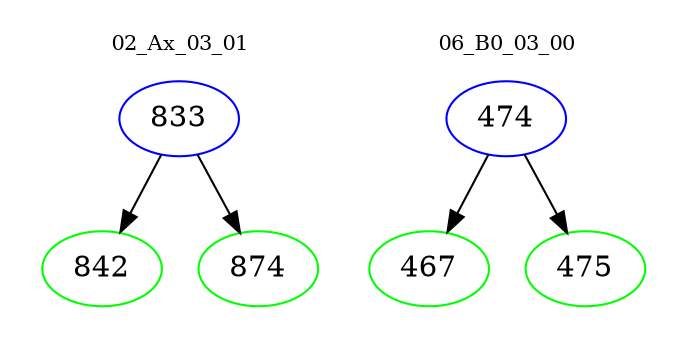 digraph{
subgraph cluster_0 {
color = white
label = "02_Ax_03_01";
fontsize=10;
T0_833 [label="833", color="blue"]
T0_833 -> T0_842 [color="black"]
T0_842 [label="842", color="green"]
T0_833 -> T0_874 [color="black"]
T0_874 [label="874", color="green"]
}
subgraph cluster_1 {
color = white
label = "06_B0_03_00";
fontsize=10;
T1_474 [label="474", color="blue"]
T1_474 -> T1_467 [color="black"]
T1_467 [label="467", color="green"]
T1_474 -> T1_475 [color="black"]
T1_475 [label="475", color="green"]
}
}
